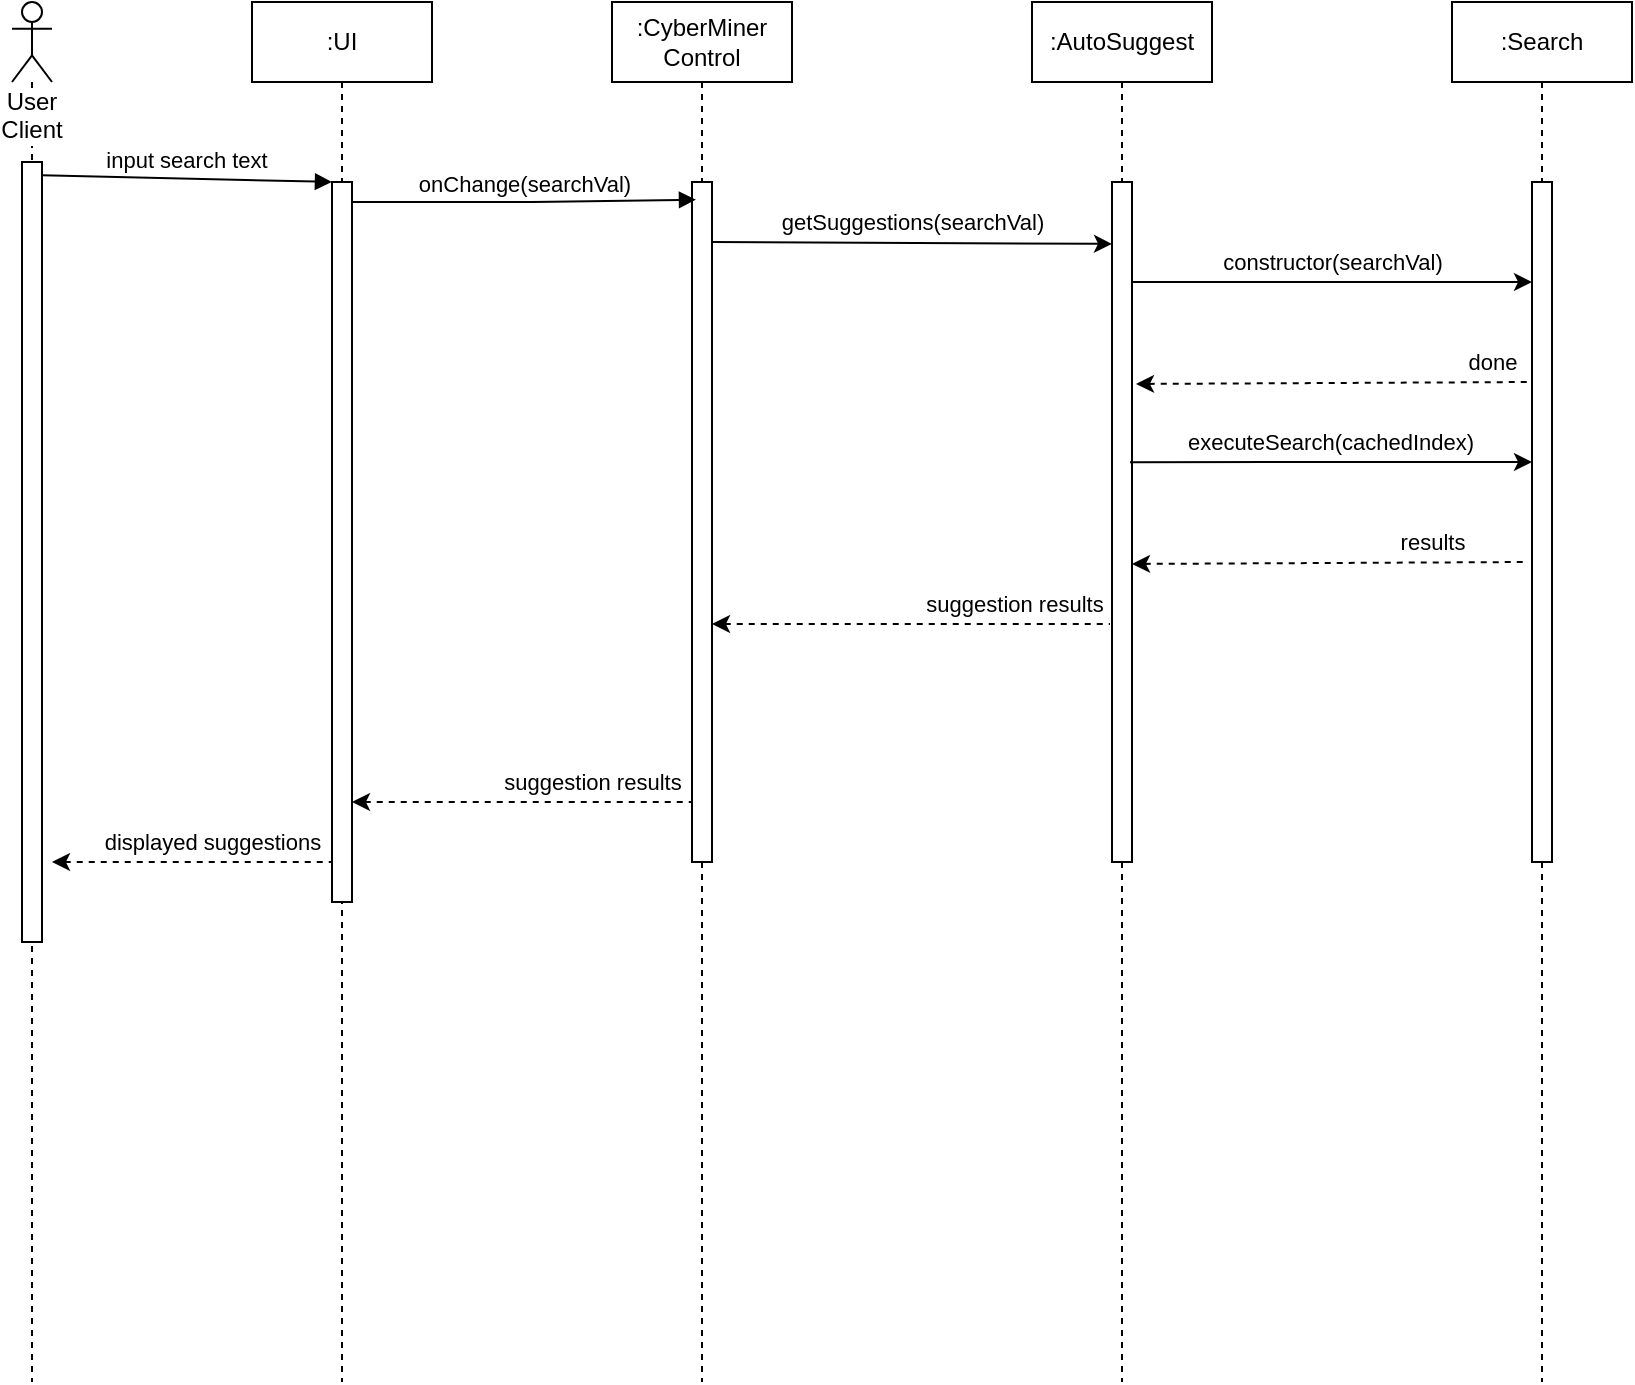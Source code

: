 <mxfile version="12.3.3" type="github" pages="1">
  <diagram id="ebyHIHOIsL0jrv1JN3ZG" name="Page-1">
    <mxGraphModel dx="971" dy="516" grid="1" gridSize="10" guides="1" tooltips="1" connect="1" arrows="1" fold="1" page="1" pageScale="1" pageWidth="1600" pageHeight="1200" math="0" shadow="0">
      <root>
        <mxCell id="0"/>
        <mxCell id="1" parent="0"/>
        <mxCell id="Y5Kgps96UHaV6ycMvh6B-1" value=":UI" style="shape=umlLifeline;perimeter=lifelinePerimeter;whiteSpace=wrap;html=1;container=1;collapsible=0;recursiveResize=0;outlineConnect=0;" parent="1" vertex="1">
          <mxGeometry x="180" y="30" width="90" height="690" as="geometry"/>
        </mxCell>
        <mxCell id="Y5Kgps96UHaV6ycMvh6B-8" value="" style="html=1;points=[];perimeter=orthogonalPerimeter;" parent="Y5Kgps96UHaV6ycMvh6B-1" vertex="1">
          <mxGeometry x="40" y="90" width="10" height="360" as="geometry"/>
        </mxCell>
        <mxCell id="Y5Kgps96UHaV6ycMvh6B-6" value="User Client" style="shape=umlLifeline;participant=umlActor;perimeter=lifelinePerimeter;whiteSpace=wrap;html=1;container=1;collapsible=0;recursiveResize=0;verticalAlign=top;spacingTop=36;labelBackgroundColor=#ffffff;outlineConnect=0;" parent="1" vertex="1">
          <mxGeometry x="60" y="30" width="20" height="690" as="geometry"/>
        </mxCell>
        <mxCell id="Y5Kgps96UHaV6ycMvh6B-7" value="" style="html=1;points=[];perimeter=orthogonalPerimeter;" parent="Y5Kgps96UHaV6ycMvh6B-6" vertex="1">
          <mxGeometry x="5" y="80" width="10" height="390" as="geometry"/>
        </mxCell>
        <mxCell id="Y5Kgps96UHaV6ycMvh6B-10" value="input search text" style="html=1;verticalAlign=bottom;endArrow=block;exitX=1;exitY=0.017;exitDx=0;exitDy=0;exitPerimeter=0;entryX=0;entryY=0;entryDx=0;entryDy=0;entryPerimeter=0;" parent="1" source="Y5Kgps96UHaV6ycMvh6B-7" target="Y5Kgps96UHaV6ycMvh6B-8" edge="1">
          <mxGeometry width="80" relative="1" as="geometry">
            <mxPoint x="90" y="130" as="sourcePoint"/>
            <mxPoint x="210" y="120" as="targetPoint"/>
          </mxGeometry>
        </mxCell>
        <mxCell id="Y5Kgps96UHaV6ycMvh6B-11" value=":CyberMiner Control" style="shape=umlLifeline;perimeter=lifelinePerimeter;whiteSpace=wrap;html=1;container=1;collapsible=0;recursiveResize=0;outlineConnect=0;" parent="1" vertex="1">
          <mxGeometry x="360" y="30" width="90" height="690" as="geometry"/>
        </mxCell>
        <mxCell id="Y5Kgps96UHaV6ycMvh6B-12" value="" style="html=1;points=[];perimeter=orthogonalPerimeter;" parent="Y5Kgps96UHaV6ycMvh6B-11" vertex="1">
          <mxGeometry x="40" y="90" width="10" height="340" as="geometry"/>
        </mxCell>
        <mxCell id="Y5Kgps96UHaV6ycMvh6B-17" value="onChange(searchVal)" style="html=1;verticalAlign=bottom;endArrow=block;entryX=0.2;entryY=0.026;entryDx=0;entryDy=0;entryPerimeter=0;" parent="1" source="Y5Kgps96UHaV6ycMvh6B-8" target="Y5Kgps96UHaV6ycMvh6B-12" edge="1">
          <mxGeometry width="80" relative="1" as="geometry">
            <mxPoint x="240" y="129.86" as="sourcePoint"/>
            <mxPoint x="360" y="130" as="targetPoint"/>
            <Array as="points">
              <mxPoint x="320" y="130"/>
            </Array>
          </mxGeometry>
        </mxCell>
        <mxCell id="c4jGAsvlEePRstkMnkjR-3" value=":AutoSuggest" style="shape=umlLifeline;perimeter=lifelinePerimeter;whiteSpace=wrap;html=1;container=1;collapsible=0;recursiveResize=0;outlineConnect=0;" vertex="1" parent="1">
          <mxGeometry x="570" y="30" width="90" height="690" as="geometry"/>
        </mxCell>
        <mxCell id="c4jGAsvlEePRstkMnkjR-4" value="" style="html=1;points=[];perimeter=orthogonalPerimeter;" vertex="1" parent="c4jGAsvlEePRstkMnkjR-3">
          <mxGeometry x="40" y="90" width="10" height="340" as="geometry"/>
        </mxCell>
        <mxCell id="c4jGAsvlEePRstkMnkjR-5" value="getSuggestions(searchVal)" style="endArrow=classic;html=1;entryX=0;entryY=0.091;entryDx=0;entryDy=0;entryPerimeter=0;" edge="1" parent="1" target="c4jGAsvlEePRstkMnkjR-4">
          <mxGeometry x="-0.001" y="10" width="50" height="50" relative="1" as="geometry">
            <mxPoint x="410" y="150" as="sourcePoint"/>
            <mxPoint x="460" y="100" as="targetPoint"/>
            <mxPoint as="offset"/>
          </mxGeometry>
        </mxCell>
        <mxCell id="c4jGAsvlEePRstkMnkjR-6" value="constructor(searchVal)" style="endArrow=classic;html=1;" edge="1" parent="1">
          <mxGeometry y="10" width="50" height="50" relative="1" as="geometry">
            <mxPoint x="620" y="170" as="sourcePoint"/>
            <mxPoint x="820" y="170" as="targetPoint"/>
            <mxPoint as="offset"/>
          </mxGeometry>
        </mxCell>
        <mxCell id="c4jGAsvlEePRstkMnkjR-7" value=":Search" style="shape=umlLifeline;perimeter=lifelinePerimeter;whiteSpace=wrap;html=1;container=1;collapsible=0;recursiveResize=0;outlineConnect=0;" vertex="1" parent="1">
          <mxGeometry x="780" y="30" width="90" height="690" as="geometry"/>
        </mxCell>
        <mxCell id="c4jGAsvlEePRstkMnkjR-8" value="" style="html=1;points=[];perimeter=orthogonalPerimeter;" vertex="1" parent="c4jGAsvlEePRstkMnkjR-7">
          <mxGeometry x="40" y="90" width="10" height="340" as="geometry"/>
        </mxCell>
        <mxCell id="c4jGAsvlEePRstkMnkjR-10" value="done" style="endArrow=none;dashed=1;html=1;exitX=1.2;exitY=0.297;exitDx=0;exitDy=0;exitPerimeter=0;startArrow=classic;startFill=1;" edge="1" parent="1" source="c4jGAsvlEePRstkMnkjR-4">
          <mxGeometry x="0.798" y="10" width="50" height="50" relative="1" as="geometry">
            <mxPoint x="770" y="270" as="sourcePoint"/>
            <mxPoint x="820" y="220" as="targetPoint"/>
            <mxPoint as="offset"/>
          </mxGeometry>
        </mxCell>
        <mxCell id="c4jGAsvlEePRstkMnkjR-11" value="executeSearch(cachedIndex)" style="endArrow=classic;html=1;exitX=0.9;exitY=0.412;exitDx=0;exitDy=0;exitPerimeter=0;" edge="1" parent="1" source="c4jGAsvlEePRstkMnkjR-4">
          <mxGeometry y="10" width="50" height="50" relative="1" as="geometry">
            <mxPoint x="625" y="260" as="sourcePoint"/>
            <mxPoint x="820" y="260" as="targetPoint"/>
            <mxPoint as="offset"/>
          </mxGeometry>
        </mxCell>
        <mxCell id="c4jGAsvlEePRstkMnkjR-12" value="results" style="endArrow=none;dashed=1;html=1;exitX=1.2;exitY=0.297;exitDx=0;exitDy=0;exitPerimeter=0;startArrow=classic;startFill=1;" edge="1" parent="1">
          <mxGeometry x="0.516" y="10" width="50" height="50" relative="1" as="geometry">
            <mxPoint x="620" y="310.98" as="sourcePoint"/>
            <mxPoint x="818" y="310" as="targetPoint"/>
            <mxPoint as="offset"/>
          </mxGeometry>
        </mxCell>
        <mxCell id="c4jGAsvlEePRstkMnkjR-13" value="suggestion results" style="endArrow=none;dashed=1;html=1;exitX=1.2;exitY=0.297;exitDx=0;exitDy=0;exitPerimeter=0;startArrow=classic;startFill=1;entryX=-0.1;entryY=0.65;entryDx=0;entryDy=0;entryPerimeter=0;" edge="1" parent="1" target="c4jGAsvlEePRstkMnkjR-4">
          <mxGeometry x="0.516" y="10" width="50" height="50" relative="1" as="geometry">
            <mxPoint x="410" y="340.98" as="sourcePoint"/>
            <mxPoint x="570" y="340" as="targetPoint"/>
            <mxPoint as="offset"/>
          </mxGeometry>
        </mxCell>
        <mxCell id="c4jGAsvlEePRstkMnkjR-14" value="suggestion results" style="endArrow=none;dashed=1;html=1;exitX=1.2;exitY=0.297;exitDx=0;exitDy=0;exitPerimeter=0;startArrow=classic;startFill=1;" edge="1" parent="1">
          <mxGeometry x="0.412" y="10" width="50" height="50" relative="1" as="geometry">
            <mxPoint x="230" y="429.98" as="sourcePoint"/>
            <mxPoint x="400" y="430" as="targetPoint"/>
            <mxPoint as="offset"/>
          </mxGeometry>
        </mxCell>
        <mxCell id="c4jGAsvlEePRstkMnkjR-15" value="displayed suggestions" style="endArrow=none;dashed=1;html=1;startArrow=classic;startFill=1;" edge="1" parent="1">
          <mxGeometry x="0.143" y="10" width="50" height="50" relative="1" as="geometry">
            <mxPoint x="80" y="460" as="sourcePoint"/>
            <mxPoint x="220" y="460" as="targetPoint"/>
            <mxPoint as="offset"/>
          </mxGeometry>
        </mxCell>
      </root>
    </mxGraphModel>
  </diagram>
</mxfile>
